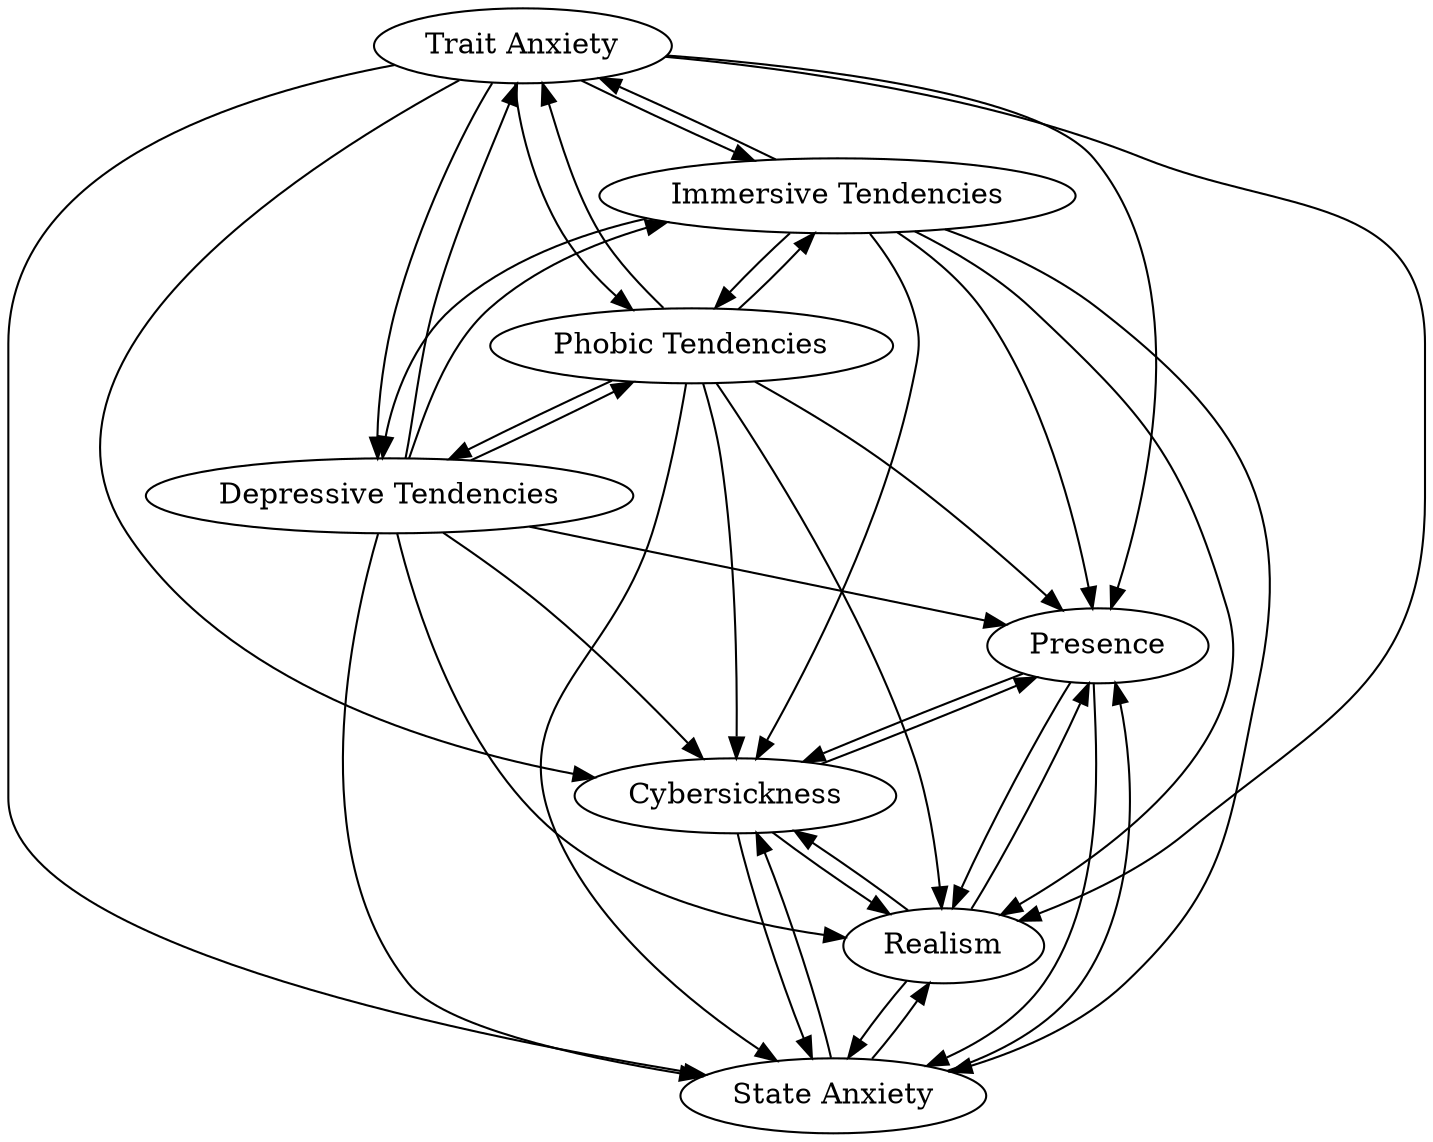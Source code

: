 digraph Robillard_etal_2003 {
"Presence" -> "Cybersickness" [type="m"]
"Cybersickness" -> "Presence" [type="m"]
"Trait Anxiety" -> "State Anxiety" [type="m"]
"Presence" -> "State Anxiety" [type="sp"]
"State Anxiety" -> "Presence" [type="sp"]
"Trait Anxiety" -> "Presence" [type="m"]
"Cybersickness" -> "State Anxiety" [type="m"]
"State Anxiety" -> "Cybersickness" [type="m"]
"Trait Anxiety" -> "Cybersickness" [type="m"]
"Immersive Tendencies" -> "Presence" [type="sp"]
"Immersive Tendencies" -> "Cybersickness" [type="m"]
"Immersive Tendencies" -> "State Anxiety" [type="sp"]
"Realism" -> "State Anxiety" [type="sp"]
"State Anxiety" -> "Realism" [type="sp"]
"Realism" -> "Cybersickness" [type="m"]
"Cybersickness" -> "Realism" [type="m"]
"Realism" -> "Presence" [type="sp"]
"Presence" -> "Realism" [type="sp"]
"Immersive Tendencies" -> "Realism" [type="m"]
"Depressive Tendencies" -> "State Anxiety" [type="m"]
"Depressive Tendencies" -> "Cybersickness" [type="m"]
"Depressive Tendencies" -> "Presence" [type="m"]
"Depressive Tendencies" -> "Realism" [type="m"]
"Depressive Tendencies" -> "Immersive Tendencies" [type="m"]
"Immersive Tendencies" -> "Depressive Tendencies" [type="m"]
"Phobic Tendencies" -> "State Anxiety" [type="sp"]
"Phobic Tendencies" -> "Cybersickness" [type="a"]
"Phobic Tendencies" -> "Presence" [type="sp"]
"Phobic Tendencies" -> "Realism" [type="sp"]
"Phobic Tendencies" -> "Immersive Tendencies" [type="sp"]
"Immersive Tendencies" -> "Phobic Tendencies" [type="sp"]
"Phobic Tendencies" -> "Depressive Tendencies" [type="sp"]
"Depressive Tendencies" -> "Phobic Tendencies" [type="sp"]
"Trait Anxiety" -> "Realism" [type="m"]
"Trait Anxiety" -> "Immersive Tendencies" [type="m"]
"Immersive Tendencies" -> "Trait Anxiety" [type="m"]
"Trait Anxiety" -> "Depressive Tendencies" [type="m"]
"Depressive Tendencies" -> "Trait Anxiety" [type="m"]
"Trait Anxiety" -> "Phobic Tendencies" [type="m"]
"Phobic Tendencies" -> "Trait Anxiety" [type="m"]
}
